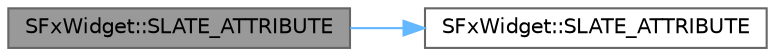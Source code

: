 digraph "SFxWidget::SLATE_ATTRIBUTE"
{
 // INTERACTIVE_SVG=YES
 // LATEX_PDF_SIZE
  bgcolor="transparent";
  edge [fontname=Helvetica,fontsize=10,labelfontname=Helvetica,labelfontsize=10];
  node [fontname=Helvetica,fontsize=10,shape=box,height=0.2,width=0.4];
  rankdir="LR";
  Node1 [id="Node000001",label="SFxWidget::SLATE_ATTRIBUTE",height=0.2,width=0.4,color="gray40", fillcolor="grey60", style="filled", fontcolor="black",tooltip="Just like visual scale only affects Geometry."];
  Node1 -> Node2 [id="edge1_Node000001_Node000002",color="steelblue1",style="solid",tooltip=" "];
  Node2 [id="Node000002",label="SFxWidget::SLATE_ATTRIBUTE",height=0.2,width=0.4,color="grey40", fillcolor="white", style="filled",URL="$df/dbd/classSFxWidget.html#a4116c2bc84a34ef481e47c78a1676ac8",tooltip="Scale the visuals of this widget."];
}
